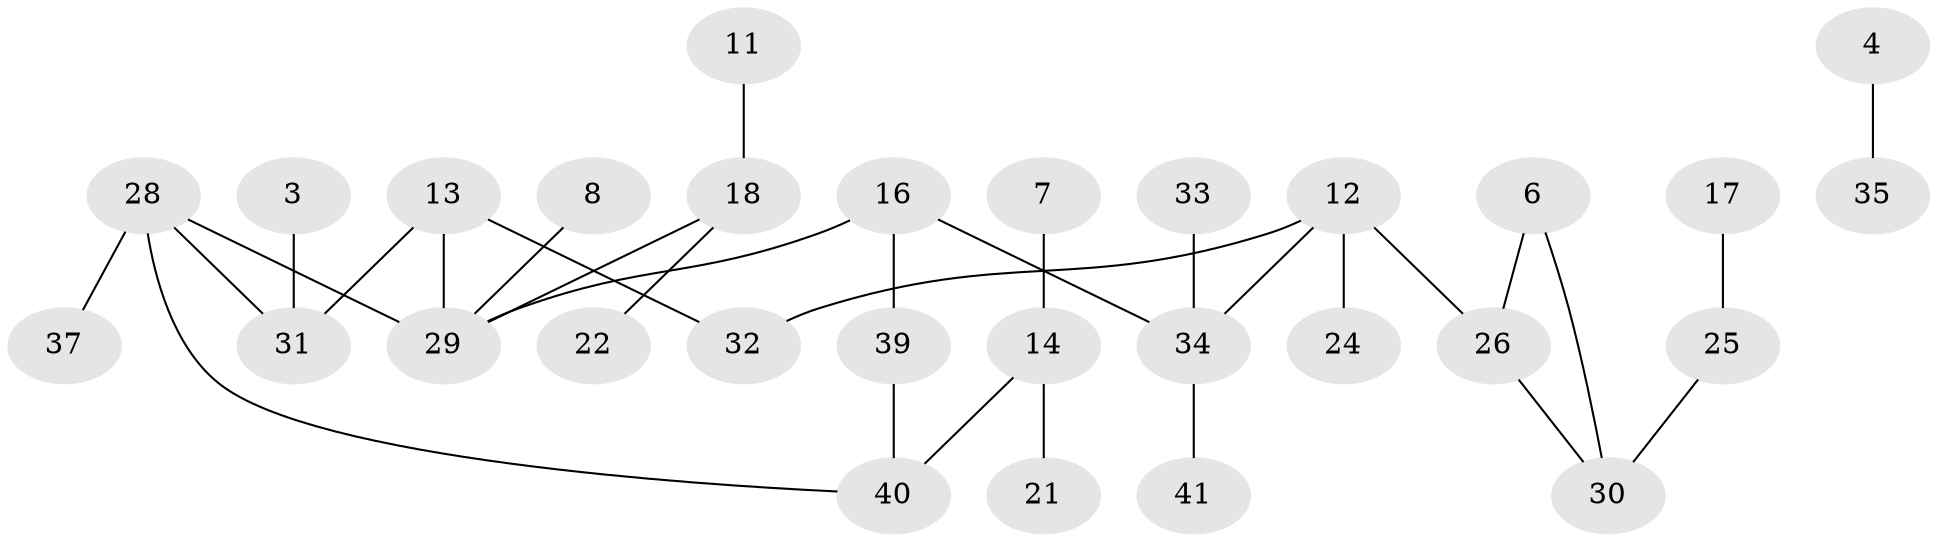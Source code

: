 // original degree distribution, {2: 0.3, 0: 0.09, 1: 0.38, 3: 0.12, 6: 0.01, 4: 0.08, 5: 0.02}
// Generated by graph-tools (version 1.1) at 2025/35/03/04/25 23:35:55]
// undirected, 29 vertices, 31 edges
graph export_dot {
  node [color=gray90,style=filled];
  3;
  4;
  6;
  7;
  8;
  11;
  12;
  13;
  14;
  16;
  17;
  18;
  21;
  22;
  24;
  25;
  26;
  28;
  29;
  30;
  31;
  32;
  33;
  34;
  35;
  37;
  39;
  40;
  41;
  3 -- 31 [weight=1.0];
  4 -- 35 [weight=1.0];
  6 -- 26 [weight=1.0];
  6 -- 30 [weight=1.0];
  7 -- 14 [weight=1.0];
  8 -- 29 [weight=1.0];
  11 -- 18 [weight=1.0];
  12 -- 24 [weight=1.0];
  12 -- 26 [weight=1.0];
  12 -- 32 [weight=1.0];
  12 -- 34 [weight=1.0];
  13 -- 29 [weight=1.0];
  13 -- 31 [weight=1.0];
  13 -- 32 [weight=1.0];
  14 -- 21 [weight=1.0];
  14 -- 40 [weight=1.0];
  16 -- 29 [weight=1.0];
  16 -- 34 [weight=1.0];
  16 -- 39 [weight=1.0];
  17 -- 25 [weight=1.0];
  18 -- 22 [weight=1.0];
  18 -- 29 [weight=1.0];
  25 -- 30 [weight=1.0];
  26 -- 30 [weight=1.0];
  28 -- 29 [weight=1.0];
  28 -- 31 [weight=1.0];
  28 -- 37 [weight=1.0];
  28 -- 40 [weight=1.0];
  33 -- 34 [weight=1.0];
  34 -- 41 [weight=1.0];
  39 -- 40 [weight=1.0];
}
